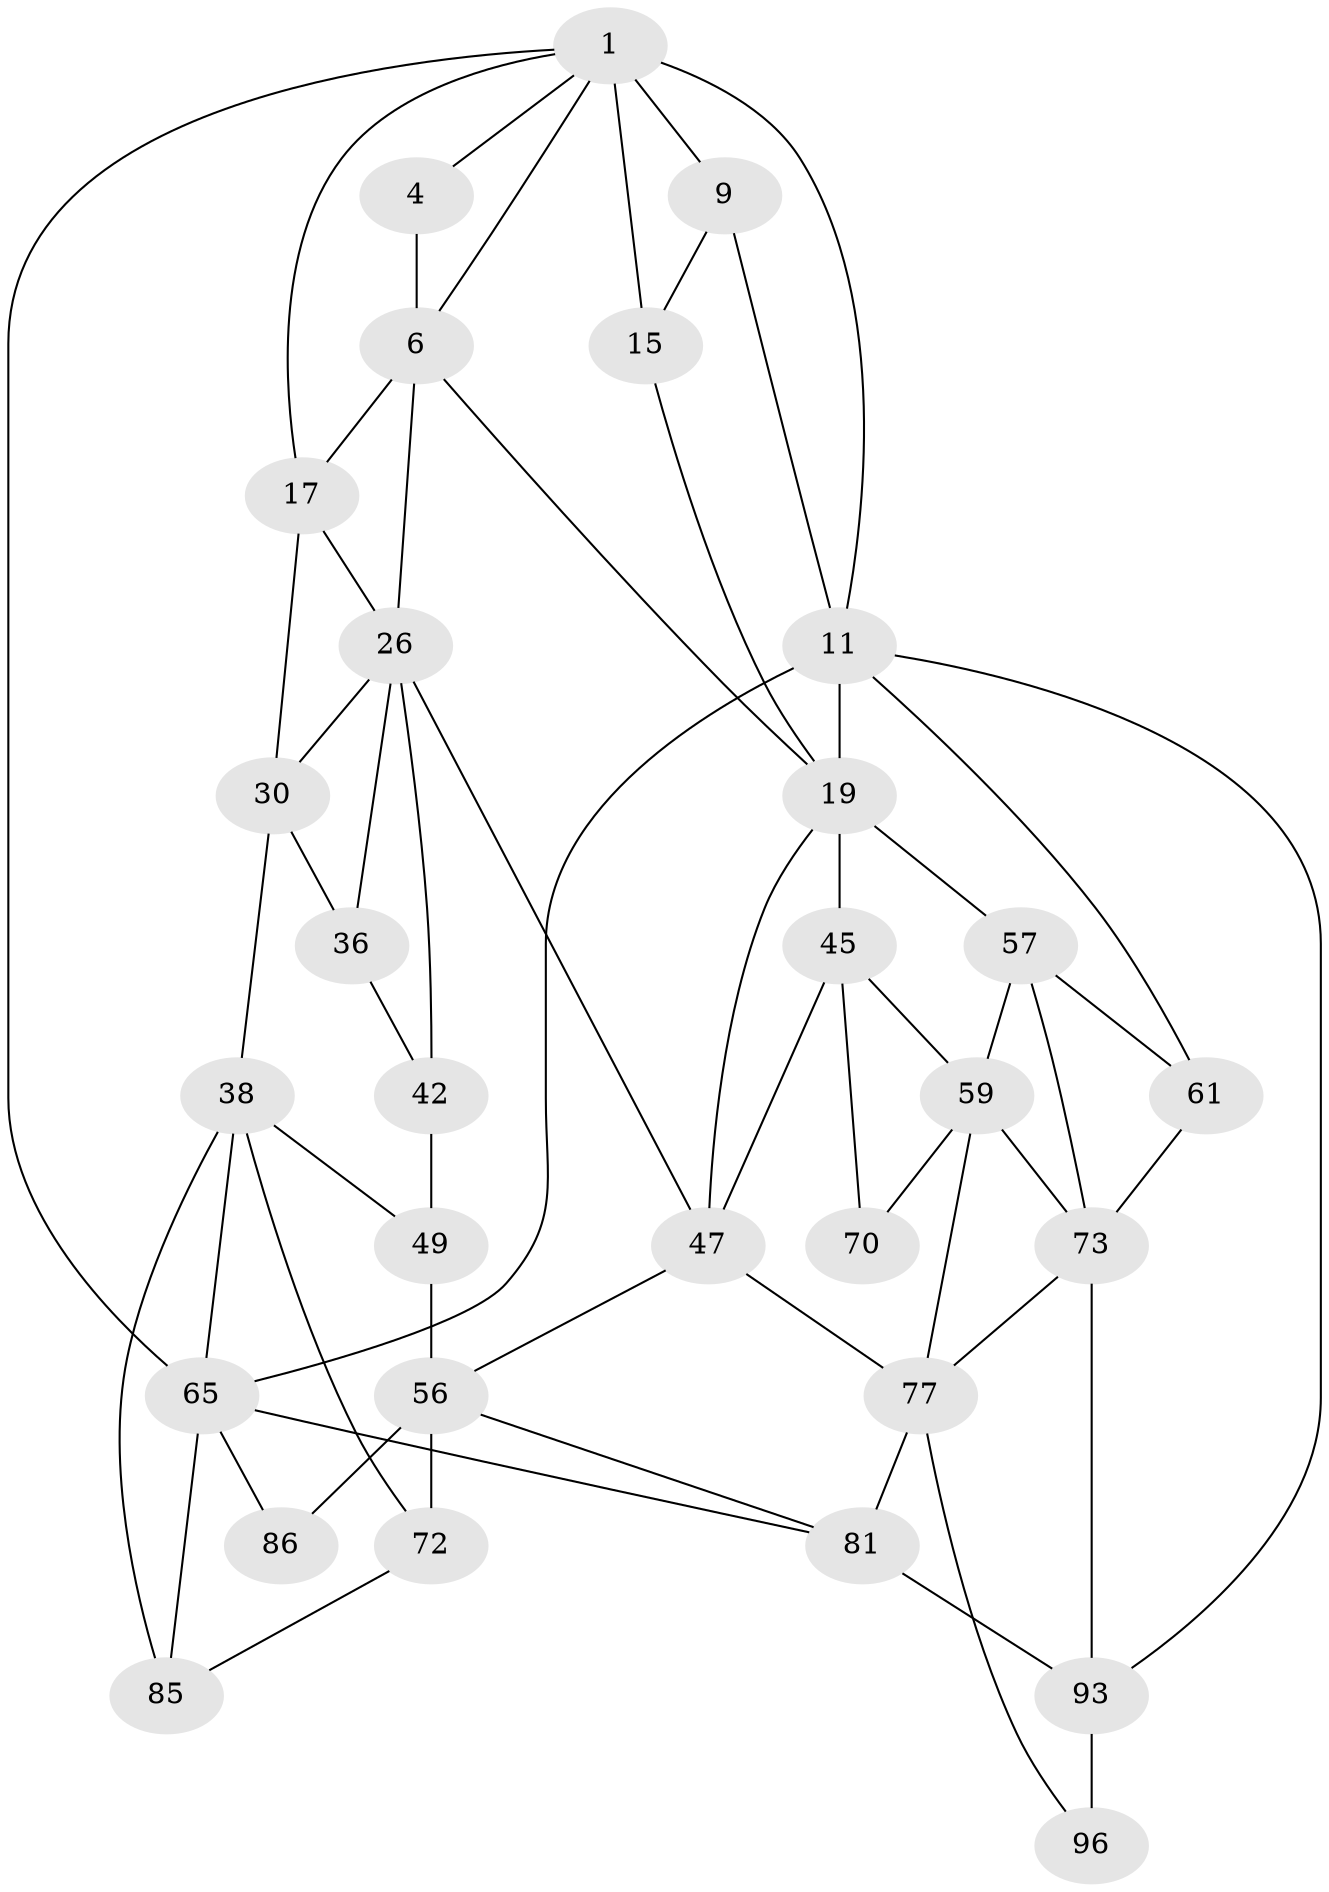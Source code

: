 // original degree distribution, {3: 0.020618556701030927, 4: 0.25773195876288657, 6: 0.2268041237113402, 5: 0.4948453608247423}
// Generated by graph-tools (version 1.1) at 2025/21/03/04/25 18:21:26]
// undirected, 30 vertices, 61 edges
graph export_dot {
graph [start="1"]
  node [color=gray90,style=filled];
  1 [pos="+0.5430976876895521+0",super="+5+2"];
  4 [pos="+0.18075799520998465+0"];
  6 [pos="+0.48479892892609755+0.15503408562719295",super="+7+23"];
  9 [pos="+0.7352364297019757+0.0037884575582495536",super="+14"];
  11 [pos="+0.8774610526040356+0.12567474436046072",super="+13+12"];
  15 [pos="+0.5705895077166291+0.18657877473852008"];
  17 [pos="+0.006664304996151125+0.16517424537999897",super="+18"];
  19 [pos="+0.8021702142128594+0.3611166044896953",super="+20+22"];
  26 [pos="+0.12746856312833463+0.30715331230012793",super="+27+32"];
  30 [pos="+0+0.3869639413082122",super="+31+34"];
  36 [pos="+0.11952892148346111+0.47988960585945895"];
  38 [pos="+0.018154671457911345+0.6198337004395185",super="+50+39"];
  42 [pos="+0.22235720973580403+0.5426710389420495",super="+43"];
  45 [pos="+0.6408544876906146+0.524840094200166",super="+51"];
  47 [pos="+0.3875056262827097+0.6256393489578845",super="+68+48"];
  49 [pos="+0.06000834054187143+0.6150831330764899",super="+54"];
  56 [pos="+0.19846937795478475+0.6357925880185448",super="+71"];
  57 [pos="+0.8331666035519489+0.49513963289678414",super="+58"];
  59 [pos="+0.7728884110347268+0.62970585697537",super="+60+75"];
  61 [pos="+1+0.7024368524354507",super="+62"];
  65 [pos="+0+1",super="+87+66"];
  70 [pos="+0.7001018803068013+0.68535826423389"];
  72 [pos="+0.15630078099998185+0.7237305273394177",super="+76"];
  73 [pos="+0.9336471188644634+0.7177280716145726",super="+74"];
  77 [pos="+0.5277017251790876+0.8612654489883099",super="+84+78"];
  81 [pos="+0.24418855055606223+0.7532448115915557",super="+90"];
  85 [pos="+0.09807530395446581+0.7711835450930103"];
  86 [pos="+0.1762435755698676+0.8489732689662023"];
  93 [pos="+1+1",super="+97+94"];
  96 [pos="+0.7234219655012809+0.9377525186155623"];
  1 -- 15;
  1 -- 9 [weight=2];
  1 -- 6;
  1 -- 17;
  1 -- 4;
  1 -- 11 [weight=2];
  1 -- 65;
  4 -- 6;
  6 -- 17;
  6 -- 26 [weight=2];
  6 -- 19;
  9 -- 11;
  9 -- 15;
  11 -- 19 [weight=2];
  11 -- 93;
  11 -- 61 [weight=2];
  11 -- 65;
  15 -- 19;
  17 -- 26;
  17 -- 30;
  19 -- 47;
  19 -- 45 [weight=3];
  19 -- 57;
  26 -- 30 [weight=2];
  26 -- 36;
  26 -- 42;
  26 -- 47;
  30 -- 38 [weight=2];
  30 -- 36;
  36 -- 42;
  38 -- 72 [weight=2];
  38 -- 49;
  38 -- 65;
  38 -- 85;
  42 -- 49 [weight=2];
  45 -- 70;
  45 -- 59;
  45 -- 47;
  47 -- 77 [weight=2];
  47 -- 56;
  49 -- 56;
  56 -- 81;
  56 -- 72;
  56 -- 86;
  57 -- 73;
  57 -- 59;
  57 -- 61;
  59 -- 70 [weight=2];
  59 -- 73;
  59 -- 77;
  61 -- 73;
  65 -- 85;
  65 -- 86 [weight=2];
  65 -- 81;
  72 -- 85;
  73 -- 93;
  73 -- 77 [weight=2];
  77 -- 96;
  77 -- 81 [weight=2];
  81 -- 93;
  93 -- 96 [weight=2];
}
